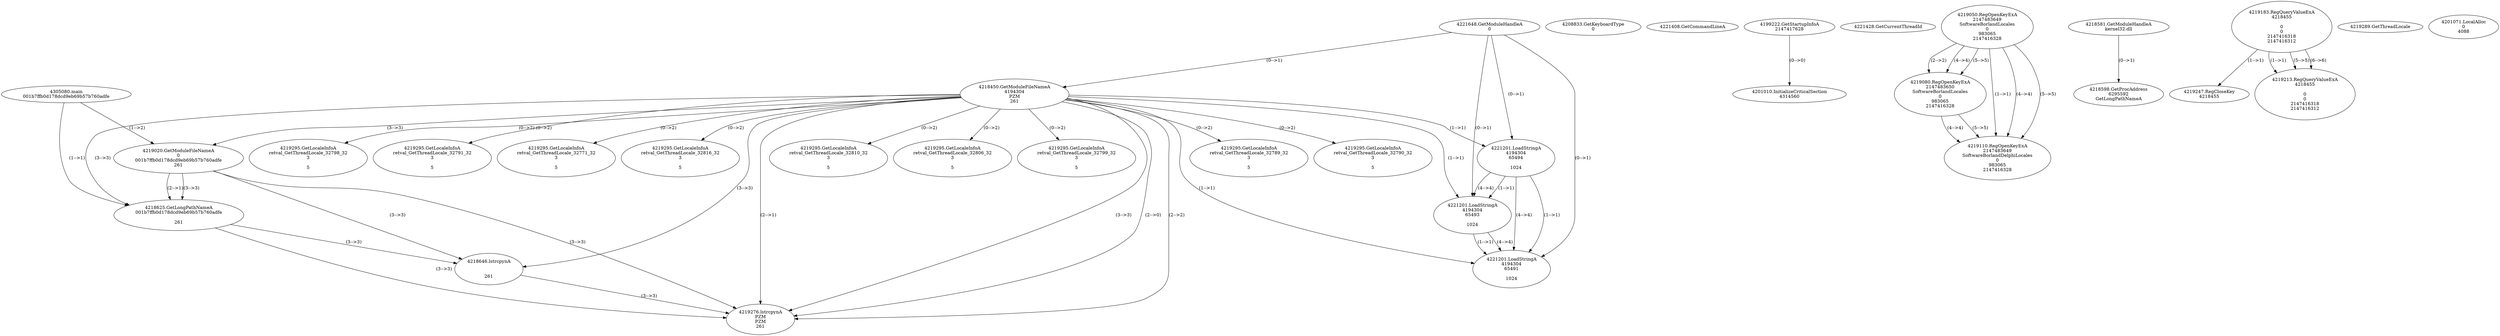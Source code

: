 // Global SCDG with merge call
digraph {
	0 [label="4305080.main
001b7ffb0d178dcd9eb69b57b760adfe"]
	1 [label="4221648.GetModuleHandleA
0"]
	2 [label="4208833.GetKeyboardType
0"]
	3 [label="4221408.GetCommandLineA
"]
	4 [label="4199222.GetStartupInfoA
2147417628"]
	5 [label="4221428.GetCurrentThreadId
"]
	6 [label="4218450.GetModuleFileNameA
4194304
PZM
261"]
	1 -> 6 [label="(0-->1)"]
	7 [label="4219020.GetModuleFileNameA
0
001b7ffb0d178dcd9eb69b57b760adfe
261"]
	0 -> 7 [label="(1-->2)"]
	6 -> 7 [label="(3-->3)"]
	8 [label="4219050.RegOpenKeyExA
2147483649
Software\Borland\Locales
0
983065
2147416328"]
	9 [label="4219080.RegOpenKeyExA
2147483650
Software\Borland\Locales
0
983065
2147416328"]
	8 -> 9 [label="(2-->2)"]
	8 -> 9 [label="(4-->4)"]
	8 -> 9 [label="(5-->5)"]
	10 [label="4219110.RegOpenKeyExA
2147483649
Software\Borland\Delphi\Locales
0
983065
2147416328"]
	8 -> 10 [label="(1-->1)"]
	8 -> 10 [label="(4-->4)"]
	9 -> 10 [label="(4-->4)"]
	8 -> 10 [label="(5-->5)"]
	9 -> 10 [label="(5-->5)"]
	11 [label="4218581.GetModuleHandleA
kernel32.dll"]
	12 [label="4218598.GetProcAddress
6295592
GetLongPathNameA"]
	11 -> 12 [label="(0-->1)"]
	13 [label="4218625.GetLongPathNameA
001b7ffb0d178dcd9eb69b57b760adfe

261"]
	0 -> 13 [label="(1-->1)"]
	7 -> 13 [label="(2-->1)"]
	6 -> 13 [label="(3-->3)"]
	7 -> 13 [label="(3-->3)"]
	14 [label="4218646.lstrcpynA


261"]
	6 -> 14 [label="(3-->3)"]
	7 -> 14 [label="(3-->3)"]
	13 -> 14 [label="(3-->3)"]
	15 [label="4219183.RegQueryValueExA
4218455

0
0
2147416318
2147416312"]
	16 [label="4219247.RegCloseKey
4218455"]
	15 -> 16 [label="(1-->1)"]
	17 [label="4219276.lstrcpynA
PZM
PZM
261"]
	6 -> 17 [label="(2-->1)"]
	6 -> 17 [label="(2-->2)"]
	6 -> 17 [label="(3-->3)"]
	7 -> 17 [label="(3-->3)"]
	13 -> 17 [label="(3-->3)"]
	14 -> 17 [label="(3-->3)"]
	6 -> 17 [label="(2-->0)"]
	18 [label="4219289.GetThreadLocale
"]
	19 [label="4219295.GetLocaleInfoA
retval_GetThreadLocale_32789_32
3

5"]
	6 -> 19 [label="(0-->2)"]
	20 [label="4221201.LoadStringA
4194304
65494

1024"]
	1 -> 20 [label="(0-->1)"]
	6 -> 20 [label="(1-->1)"]
	21 [label="4201010.InitializeCriticalSection
4314560"]
	4 -> 21 [label="(0-->0)"]
	22 [label="4201071.LocalAlloc
0
4088"]
	23 [label="4219213.RegQueryValueExA
4218455

0
0
2147416318
2147416312"]
	15 -> 23 [label="(1-->1)"]
	15 -> 23 [label="(5-->5)"]
	15 -> 23 [label="(6-->6)"]
	24 [label="4219295.GetLocaleInfoA
retval_GetThreadLocale_32790_32
3

5"]
	6 -> 24 [label="(0-->2)"]
	25 [label="4221201.LoadStringA
4194304
65493

1024"]
	1 -> 25 [label="(0-->1)"]
	6 -> 25 [label="(1-->1)"]
	20 -> 25 [label="(1-->1)"]
	20 -> 25 [label="(4-->4)"]
	26 [label="4219295.GetLocaleInfoA
retval_GetThreadLocale_32798_32
3

5"]
	6 -> 26 [label="(0-->2)"]
	27 [label="4221201.LoadStringA
4194304
65491

1024"]
	1 -> 27 [label="(0-->1)"]
	6 -> 27 [label="(1-->1)"]
	20 -> 27 [label="(1-->1)"]
	25 -> 27 [label="(1-->1)"]
	20 -> 27 [label="(4-->4)"]
	25 -> 27 [label="(4-->4)"]
	28 [label="4219295.GetLocaleInfoA
retval_GetThreadLocale_32791_32
3

5"]
	6 -> 28 [label="(0-->2)"]
	29 [label="4219295.GetLocaleInfoA
retval_GetThreadLocale_32771_32
3

5"]
	6 -> 29 [label="(0-->2)"]
	30 [label="4219295.GetLocaleInfoA
retval_GetThreadLocale_32816_32
3

5"]
	6 -> 30 [label="(0-->2)"]
	31 [label="4219295.GetLocaleInfoA
retval_GetThreadLocale_32810_32
3

5"]
	6 -> 31 [label="(0-->2)"]
	32 [label="4219295.GetLocaleInfoA
retval_GetThreadLocale_32806_32
3

5"]
	6 -> 32 [label="(0-->2)"]
	33 [label="4219295.GetLocaleInfoA
retval_GetThreadLocale_32799_32
3

5"]
	6 -> 33 [label="(0-->2)"]
}
